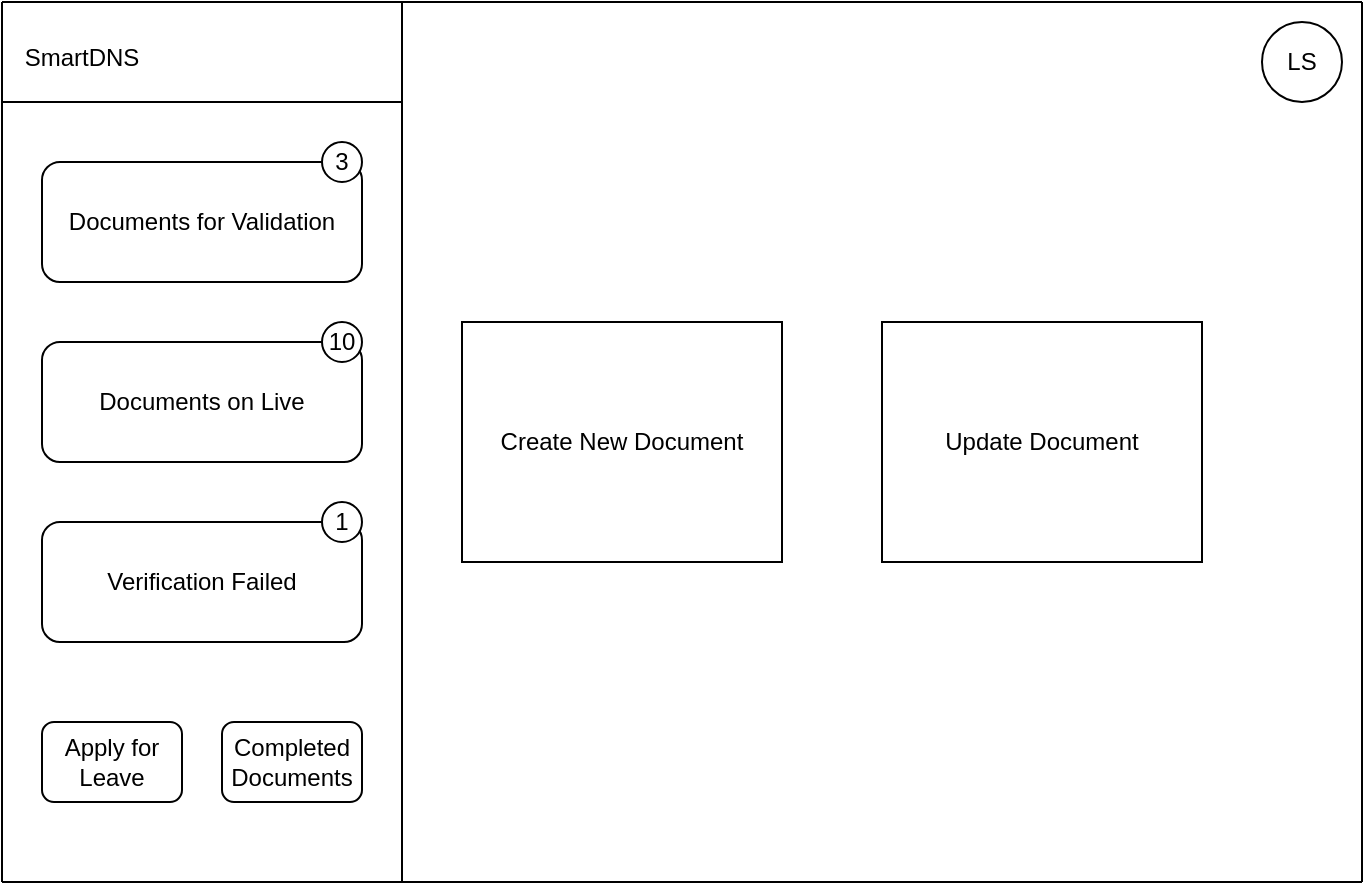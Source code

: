 <mxfile version="17.1.0" type="device"><diagram id="z_bbVAo42zvgAqhn0LY6" name="Page-1"><mxGraphModel dx="1186" dy="614" grid="0" gridSize="10" guides="1" tooltips="1" connect="1" arrows="1" fold="1" page="0" pageScale="1" pageWidth="850" pageHeight="1100" math="0" shadow="0"><root><mxCell id="0"/><mxCell id="1" parent="0"/><mxCell id="J20-DAcM9Uv729qLXUoZ-5" value="" style="endArrow=none;html=1;rounded=0;" edge="1" parent="1"><mxGeometry width="50" height="50" relative="1" as="geometry"><mxPoint x="80" y="520" as="sourcePoint"/><mxPoint x="80" y="80" as="targetPoint"/></mxGeometry></mxCell><mxCell id="J20-DAcM9Uv729qLXUoZ-6" value="" style="endArrow=none;html=1;rounded=0;" edge="1" parent="1"><mxGeometry width="50" height="50" relative="1" as="geometry"><mxPoint x="80" y="80" as="sourcePoint"/><mxPoint x="760" y="80" as="targetPoint"/></mxGeometry></mxCell><mxCell id="J20-DAcM9Uv729qLXUoZ-7" value="" style="endArrow=none;html=1;rounded=0;" edge="1" parent="1"><mxGeometry width="50" height="50" relative="1" as="geometry"><mxPoint x="760" y="520" as="sourcePoint"/><mxPoint x="760" y="80" as="targetPoint"/></mxGeometry></mxCell><mxCell id="J20-DAcM9Uv729qLXUoZ-11" value="" style="endArrow=none;html=1;rounded=0;" edge="1" parent="1"><mxGeometry width="50" height="50" relative="1" as="geometry"><mxPoint x="80" y="520" as="sourcePoint"/><mxPoint x="760" y="520" as="targetPoint"/></mxGeometry></mxCell><mxCell id="J20-DAcM9Uv729qLXUoZ-12" value="" style="endArrow=none;html=1;rounded=0;" edge="1" parent="1"><mxGeometry width="50" height="50" relative="1" as="geometry"><mxPoint x="280" y="520" as="sourcePoint"/><mxPoint x="280" y="80" as="targetPoint"/></mxGeometry></mxCell><mxCell id="J20-DAcM9Uv729qLXUoZ-13" value="LS" style="ellipse;whiteSpace=wrap;html=1;aspect=fixed;" vertex="1" parent="1"><mxGeometry x="710" y="90" width="40" height="40" as="geometry"/></mxCell><mxCell id="J20-DAcM9Uv729qLXUoZ-14" value="Create New Document" style="rounded=0;whiteSpace=wrap;html=1;" vertex="1" parent="1"><mxGeometry x="310" y="240" width="160" height="120" as="geometry"/></mxCell><mxCell id="J20-DAcM9Uv729qLXUoZ-15" value="Update Document" style="rounded=0;whiteSpace=wrap;html=1;" vertex="1" parent="1"><mxGeometry x="520" y="240" width="160" height="120" as="geometry"/></mxCell><mxCell id="J20-DAcM9Uv729qLXUoZ-16" value="Documents for Validation" style="rounded=1;whiteSpace=wrap;html=1;" vertex="1" parent="1"><mxGeometry x="100" y="160" width="160" height="60" as="geometry"/></mxCell><mxCell id="J20-DAcM9Uv729qLXUoZ-17" value="Documents on Live" style="rounded=1;whiteSpace=wrap;html=1;" vertex="1" parent="1"><mxGeometry x="100" y="250" width="160" height="60" as="geometry"/></mxCell><mxCell id="J20-DAcM9Uv729qLXUoZ-18" value="Verification Failed" style="rounded=1;whiteSpace=wrap;html=1;" vertex="1" parent="1"><mxGeometry x="100" y="340" width="160" height="60" as="geometry"/></mxCell><mxCell id="J20-DAcM9Uv729qLXUoZ-19" value="3" style="ellipse;whiteSpace=wrap;html=1;" vertex="1" parent="1"><mxGeometry x="240" y="150" width="20" height="20" as="geometry"/></mxCell><mxCell id="J20-DAcM9Uv729qLXUoZ-20" value="10" style="ellipse;whiteSpace=wrap;html=1;" vertex="1" parent="1"><mxGeometry x="240" y="240" width="20" height="20" as="geometry"/></mxCell><mxCell id="J20-DAcM9Uv729qLXUoZ-21" value="1" style="ellipse;whiteSpace=wrap;html=1;" vertex="1" parent="1"><mxGeometry x="240" y="330" width="20" height="20" as="geometry"/></mxCell><mxCell id="J20-DAcM9Uv729qLXUoZ-23" value="Apply for Leave" style="rounded=1;whiteSpace=wrap;html=1;" vertex="1" parent="1"><mxGeometry x="100" y="440" width="70" height="40" as="geometry"/></mxCell><mxCell id="J20-DAcM9Uv729qLXUoZ-24" value="Completed Documents" style="rounded=1;whiteSpace=wrap;html=1;" vertex="1" parent="1"><mxGeometry x="190" y="440" width="70" height="40" as="geometry"/></mxCell><mxCell id="J20-DAcM9Uv729qLXUoZ-25" value="" style="endArrow=none;html=1;rounded=0;" edge="1" parent="1"><mxGeometry width="50" height="50" relative="1" as="geometry"><mxPoint x="80" y="130" as="sourcePoint"/><mxPoint x="280" y="130" as="targetPoint"/></mxGeometry></mxCell><mxCell id="J20-DAcM9Uv729qLXUoZ-27" value="SmartDNS" style="text;html=1;strokeColor=none;fillColor=none;align=center;verticalAlign=middle;whiteSpace=wrap;rounded=0;" vertex="1" parent="1"><mxGeometry x="90" y="90" width="60" height="35" as="geometry"/></mxCell></root></mxGraphModel></diagram></mxfile>